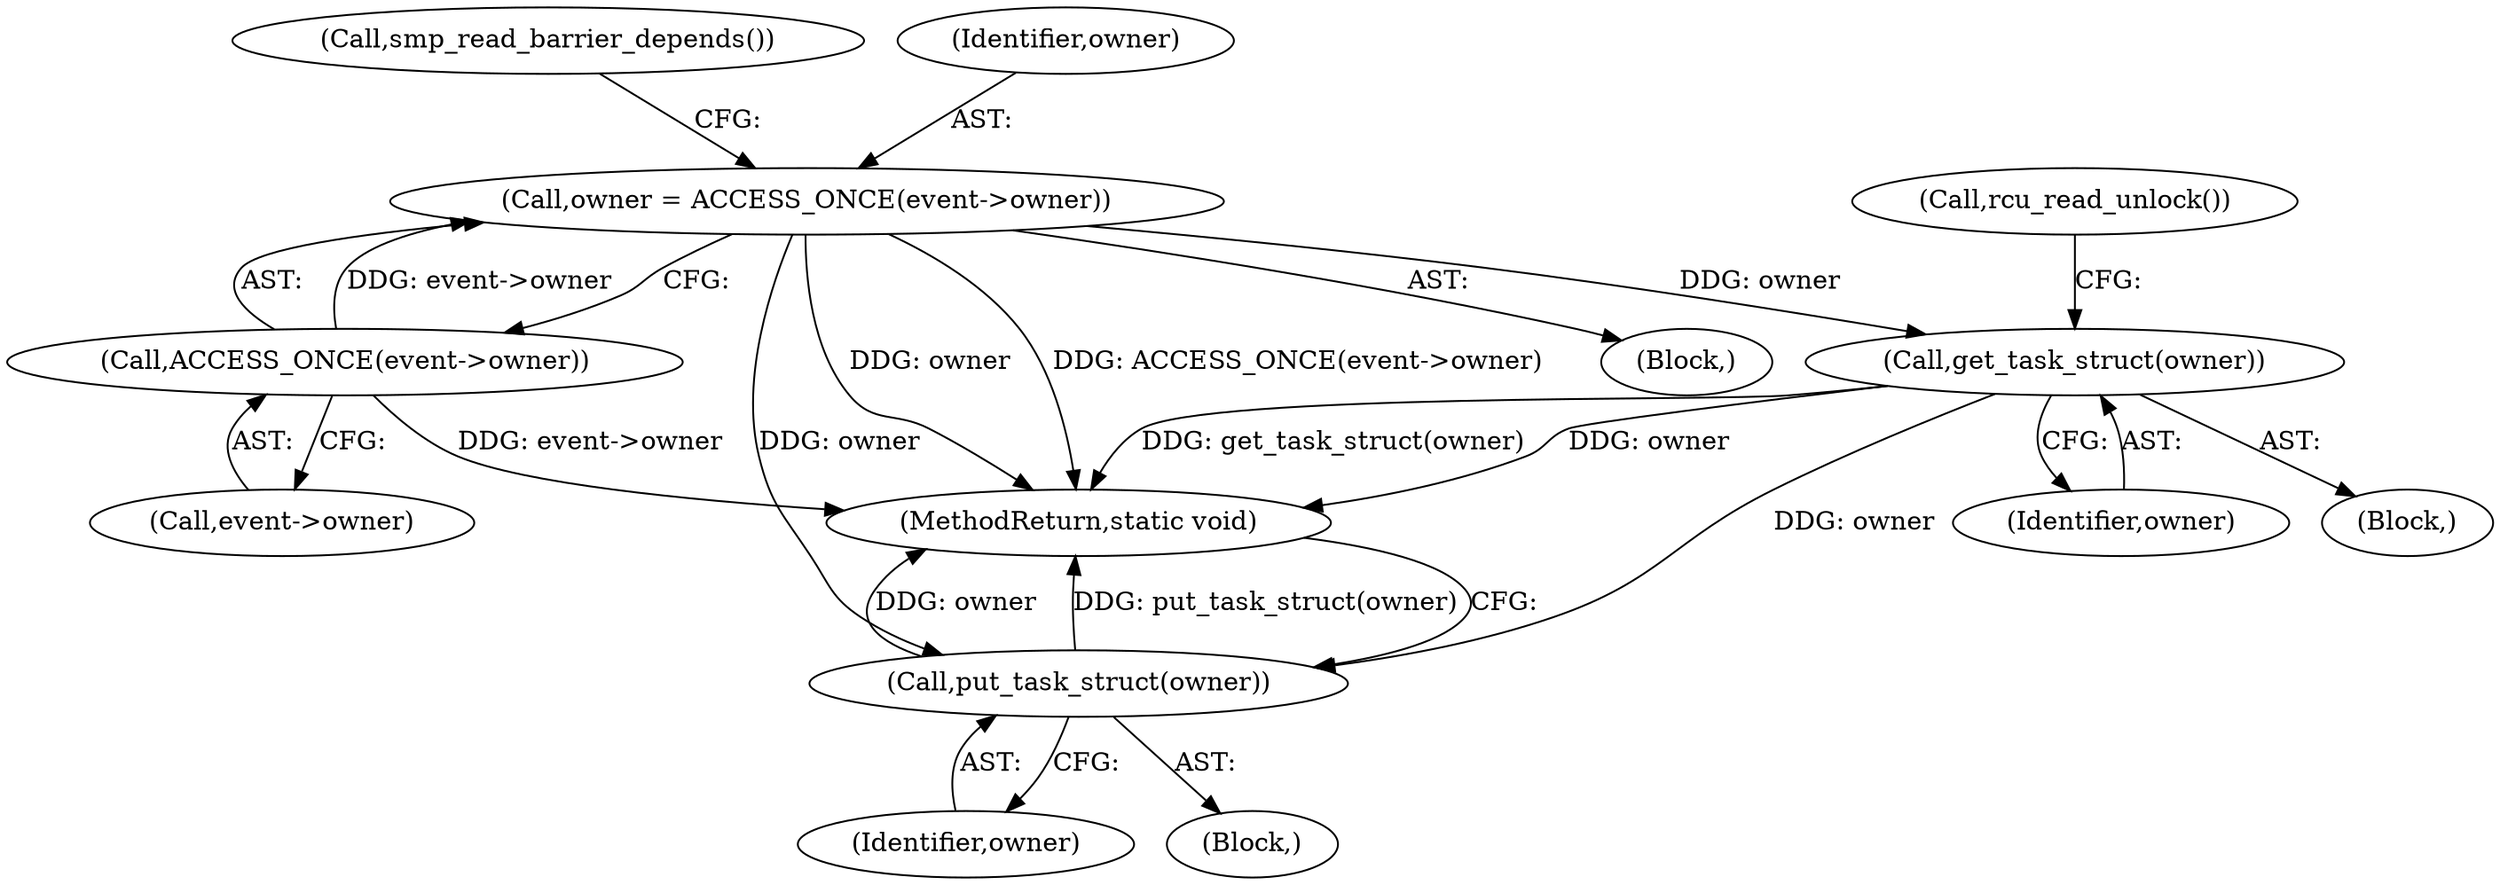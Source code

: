 digraph "0_linux_f63a8daa5812afef4f06c962351687e1ff9ccb2b_12@pointer" {
"1000109" [label="(Call,owner = ACCESS_ONCE(event->owner))"];
"1000111" [label="(Call,ACCESS_ONCE(event->owner))"];
"1000119" [label="(Call,get_task_struct(owner))"];
"1000145" [label="(Call,put_task_struct(owner))"];
"1000145" [label="(Call,put_task_struct(owner))"];
"1000109" [label="(Call,owner = ACCESS_ONCE(event->owner))"];
"1000119" [label="(Call,get_task_struct(owner))"];
"1000115" [label="(Call,smp_read_barrier_depends())"];
"1000120" [label="(Identifier,owner)"];
"1000112" [label="(Call,event->owner)"];
"1000110" [label="(Identifier,owner)"];
"1000147" [label="(MethodReturn,static void)"];
"1000146" [label="(Identifier,owner)"];
"1000121" [label="(Call,rcu_read_unlock())"];
"1000111" [label="(Call,ACCESS_ONCE(event->owner))"];
"1000118" [label="(Block,)"];
"1000106" [label="(Block,)"];
"1000124" [label="(Block,)"];
"1000109" -> "1000106"  [label="AST: "];
"1000109" -> "1000111"  [label="CFG: "];
"1000110" -> "1000109"  [label="AST: "];
"1000111" -> "1000109"  [label="AST: "];
"1000115" -> "1000109"  [label="CFG: "];
"1000109" -> "1000147"  [label="DDG: ACCESS_ONCE(event->owner)"];
"1000109" -> "1000147"  [label="DDG: owner"];
"1000111" -> "1000109"  [label="DDG: event->owner"];
"1000109" -> "1000119"  [label="DDG: owner"];
"1000109" -> "1000145"  [label="DDG: owner"];
"1000111" -> "1000112"  [label="CFG: "];
"1000112" -> "1000111"  [label="AST: "];
"1000111" -> "1000147"  [label="DDG: event->owner"];
"1000119" -> "1000118"  [label="AST: "];
"1000119" -> "1000120"  [label="CFG: "];
"1000120" -> "1000119"  [label="AST: "];
"1000121" -> "1000119"  [label="CFG: "];
"1000119" -> "1000147"  [label="DDG: get_task_struct(owner)"];
"1000119" -> "1000147"  [label="DDG: owner"];
"1000119" -> "1000145"  [label="DDG: owner"];
"1000145" -> "1000124"  [label="AST: "];
"1000145" -> "1000146"  [label="CFG: "];
"1000146" -> "1000145"  [label="AST: "];
"1000147" -> "1000145"  [label="CFG: "];
"1000145" -> "1000147"  [label="DDG: owner"];
"1000145" -> "1000147"  [label="DDG: put_task_struct(owner)"];
}
